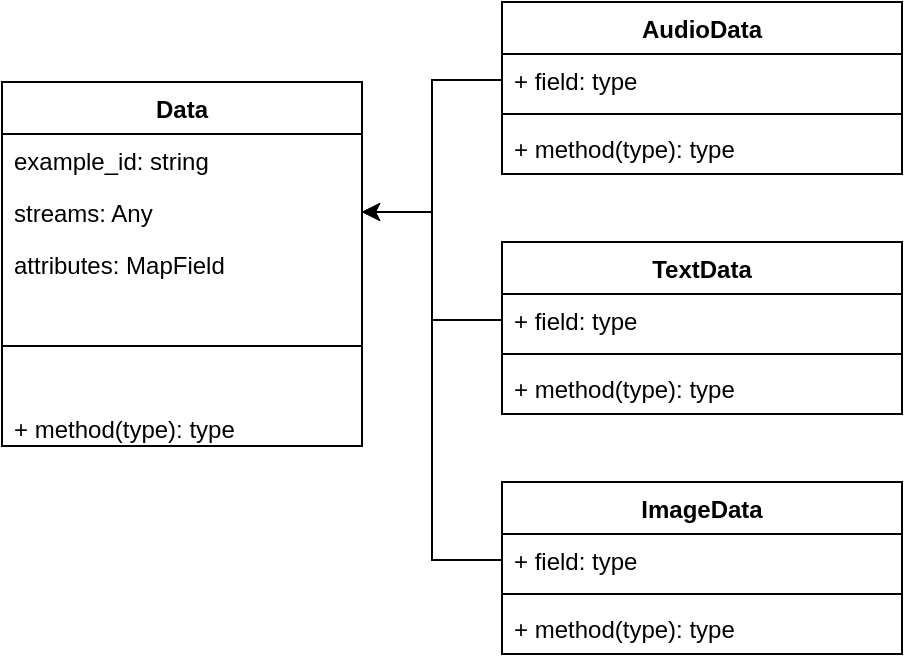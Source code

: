 <mxfile version="13.0.3" type="device"><diagram id="lEZV3THO62_JBEHTMpBP" name="Page-1"><mxGraphModel dx="984" dy="853" grid="1" gridSize="10" guides="1" tooltips="1" connect="1" arrows="1" fold="1" page="1" pageScale="1" pageWidth="850" pageHeight="1100" math="0" shadow="0"><root><mxCell id="0"/><mxCell id="1" parent="0"/><mxCell id="3_MksSrEHJweqTXFmL0d-1" value="Data" style="swimlane;fontStyle=1;align=center;verticalAlign=top;childLayout=stackLayout;horizontal=1;startSize=26;horizontalStack=0;resizeParent=1;resizeParentMax=0;resizeLast=0;collapsible=1;marginBottom=0;" vertex="1" parent="1"><mxGeometry x="70" y="240" width="180" height="182" as="geometry"/></mxCell><mxCell id="3_MksSrEHJweqTXFmL0d-2" value="example_id: string&#10;" style="text;strokeColor=none;fillColor=none;align=left;verticalAlign=top;spacingLeft=4;spacingRight=4;overflow=hidden;rotatable=0;points=[[0,0.5],[1,0.5]];portConstraint=eastwest;" vertex="1" parent="3_MksSrEHJweqTXFmL0d-1"><mxGeometry y="26" width="180" height="26" as="geometry"/></mxCell><mxCell id="3_MksSrEHJweqTXFmL0d-21" value="streams: Any" style="text;strokeColor=none;fillColor=none;align=left;verticalAlign=top;spacingLeft=4;spacingRight=4;overflow=hidden;rotatable=0;points=[[0,0.5],[1,0.5]];portConstraint=eastwest;" vertex="1" parent="3_MksSrEHJweqTXFmL0d-1"><mxGeometry y="52" width="180" height="26" as="geometry"/></mxCell><mxCell id="3_MksSrEHJweqTXFmL0d-22" value="attributes: MapField" style="text;strokeColor=none;fillColor=none;align=left;verticalAlign=top;spacingLeft=4;spacingRight=4;overflow=hidden;rotatable=0;points=[[0,0.5],[1,0.5]];portConstraint=eastwest;" vertex="1" parent="3_MksSrEHJweqTXFmL0d-1"><mxGeometry y="78" width="180" height="26" as="geometry"/></mxCell><mxCell id="3_MksSrEHJweqTXFmL0d-3" value="" style="line;strokeWidth=1;fillColor=none;align=left;verticalAlign=middle;spacingTop=-1;spacingLeft=3;spacingRight=3;rotatable=0;labelPosition=right;points=[];portConstraint=eastwest;" vertex="1" parent="3_MksSrEHJweqTXFmL0d-1"><mxGeometry y="104" width="180" height="56" as="geometry"/></mxCell><mxCell id="3_MksSrEHJweqTXFmL0d-4" value="+ method(type): type" style="text;strokeColor=none;fillColor=none;align=left;verticalAlign=top;spacingLeft=4;spacingRight=4;overflow=hidden;rotatable=0;points=[[0,0.5],[1,0.5]];portConstraint=eastwest;" vertex="1" parent="3_MksSrEHJweqTXFmL0d-1"><mxGeometry y="160" width="180" height="22" as="geometry"/></mxCell><mxCell id="3_MksSrEHJweqTXFmL0d-26" style="edgeStyle=orthogonalEdgeStyle;rounded=0;orthogonalLoop=1;jettySize=auto;html=1;exitX=0;exitY=0.5;exitDx=0;exitDy=0;" edge="1" parent="1" source="3_MksSrEHJweqTXFmL0d-6" target="3_MksSrEHJweqTXFmL0d-21"><mxGeometry relative="1" as="geometry"/></mxCell><mxCell id="3_MksSrEHJweqTXFmL0d-27" style="edgeStyle=orthogonalEdgeStyle;rounded=0;orthogonalLoop=1;jettySize=auto;html=1;exitX=0;exitY=0.5;exitDx=0;exitDy=0;entryX=1;entryY=0.5;entryDx=0;entryDy=0;" edge="1" parent="1" source="3_MksSrEHJweqTXFmL0d-10" target="3_MksSrEHJweqTXFmL0d-21"><mxGeometry relative="1" as="geometry"><mxPoint x="680" y="226" as="sourcePoint"/><mxPoint x="630" y="352" as="targetPoint"/></mxGeometry></mxCell><mxCell id="3_MksSrEHJweqTXFmL0d-5" value="AudioData" style="swimlane;fontStyle=1;align=center;verticalAlign=top;childLayout=stackLayout;horizontal=1;startSize=26;horizontalStack=0;resizeParent=1;resizeParentMax=0;resizeLast=0;collapsible=1;marginBottom=0;" vertex="1" parent="1"><mxGeometry x="320" y="200" width="200" height="86" as="geometry"/></mxCell><mxCell id="3_MksSrEHJweqTXFmL0d-6" value="+ field: type" style="text;strokeColor=none;fillColor=none;align=left;verticalAlign=top;spacingLeft=4;spacingRight=4;overflow=hidden;rotatable=0;points=[[0,0.5],[1,0.5]];portConstraint=eastwest;" vertex="1" parent="3_MksSrEHJweqTXFmL0d-5"><mxGeometry y="26" width="200" height="26" as="geometry"/></mxCell><mxCell id="3_MksSrEHJweqTXFmL0d-7" value="" style="line;strokeWidth=1;fillColor=none;align=left;verticalAlign=middle;spacingTop=-1;spacingLeft=3;spacingRight=3;rotatable=0;labelPosition=right;points=[];portConstraint=eastwest;" vertex="1" parent="3_MksSrEHJweqTXFmL0d-5"><mxGeometry y="52" width="200" height="8" as="geometry"/></mxCell><mxCell id="3_MksSrEHJweqTXFmL0d-8" value="+ method(type): type" style="text;strokeColor=none;fillColor=none;align=left;verticalAlign=top;spacingLeft=4;spacingRight=4;overflow=hidden;rotatable=0;points=[[0,0.5],[1,0.5]];portConstraint=eastwest;" vertex="1" parent="3_MksSrEHJweqTXFmL0d-5"><mxGeometry y="60" width="200" height="26" as="geometry"/></mxCell><mxCell id="3_MksSrEHJweqTXFmL0d-9" value="TextData" style="swimlane;fontStyle=1;align=center;verticalAlign=top;childLayout=stackLayout;horizontal=1;startSize=26;horizontalStack=0;resizeParent=1;resizeParentMax=0;resizeLast=0;collapsible=1;marginBottom=0;" vertex="1" parent="1"><mxGeometry x="320" y="320" width="200" height="86" as="geometry"/></mxCell><mxCell id="3_MksSrEHJweqTXFmL0d-10" value="+ field: type" style="text;strokeColor=none;fillColor=none;align=left;verticalAlign=top;spacingLeft=4;spacingRight=4;overflow=hidden;rotatable=0;points=[[0,0.5],[1,0.5]];portConstraint=eastwest;" vertex="1" parent="3_MksSrEHJweqTXFmL0d-9"><mxGeometry y="26" width="200" height="26" as="geometry"/></mxCell><mxCell id="3_MksSrEHJweqTXFmL0d-11" value="" style="line;strokeWidth=1;fillColor=none;align=left;verticalAlign=middle;spacingTop=-1;spacingLeft=3;spacingRight=3;rotatable=0;labelPosition=right;points=[];portConstraint=eastwest;" vertex="1" parent="3_MksSrEHJweqTXFmL0d-9"><mxGeometry y="52" width="200" height="8" as="geometry"/></mxCell><mxCell id="3_MksSrEHJweqTXFmL0d-12" value="+ method(type): type" style="text;strokeColor=none;fillColor=none;align=left;verticalAlign=top;spacingLeft=4;spacingRight=4;overflow=hidden;rotatable=0;points=[[0,0.5],[1,0.5]];portConstraint=eastwest;" vertex="1" parent="3_MksSrEHJweqTXFmL0d-9"><mxGeometry y="60" width="200" height="26" as="geometry"/></mxCell><mxCell id="3_MksSrEHJweqTXFmL0d-13" value="ImageData" style="swimlane;fontStyle=1;align=center;verticalAlign=top;childLayout=stackLayout;horizontal=1;startSize=26;horizontalStack=0;resizeParent=1;resizeParentMax=0;resizeLast=0;collapsible=1;marginBottom=0;" vertex="1" parent="1"><mxGeometry x="320" y="440" width="200" height="86" as="geometry"/></mxCell><mxCell id="3_MksSrEHJweqTXFmL0d-14" value="+ field: type" style="text;strokeColor=none;fillColor=none;align=left;verticalAlign=top;spacingLeft=4;spacingRight=4;overflow=hidden;rotatable=0;points=[[0,0.5],[1,0.5]];portConstraint=eastwest;" vertex="1" parent="3_MksSrEHJweqTXFmL0d-13"><mxGeometry y="26" width="200" height="26" as="geometry"/></mxCell><mxCell id="3_MksSrEHJweqTXFmL0d-15" value="" style="line;strokeWidth=1;fillColor=none;align=left;verticalAlign=middle;spacingTop=-1;spacingLeft=3;spacingRight=3;rotatable=0;labelPosition=right;points=[];portConstraint=eastwest;" vertex="1" parent="3_MksSrEHJweqTXFmL0d-13"><mxGeometry y="52" width="200" height="8" as="geometry"/></mxCell><mxCell id="3_MksSrEHJweqTXFmL0d-16" value="+ method(type): type" style="text;strokeColor=none;fillColor=none;align=left;verticalAlign=top;spacingLeft=4;spacingRight=4;overflow=hidden;rotatable=0;points=[[0,0.5],[1,0.5]];portConstraint=eastwest;" vertex="1" parent="3_MksSrEHJweqTXFmL0d-13"><mxGeometry y="60" width="200" height="26" as="geometry"/></mxCell><mxCell id="3_MksSrEHJweqTXFmL0d-32" style="edgeStyle=orthogonalEdgeStyle;rounded=0;orthogonalLoop=1;jettySize=auto;html=1;entryX=1;entryY=0.5;entryDx=0;entryDy=0;" edge="1" parent="1" source="3_MksSrEHJweqTXFmL0d-14" target="3_MksSrEHJweqTXFmL0d-21"><mxGeometry relative="1" as="geometry"/></mxCell></root></mxGraphModel></diagram></mxfile>